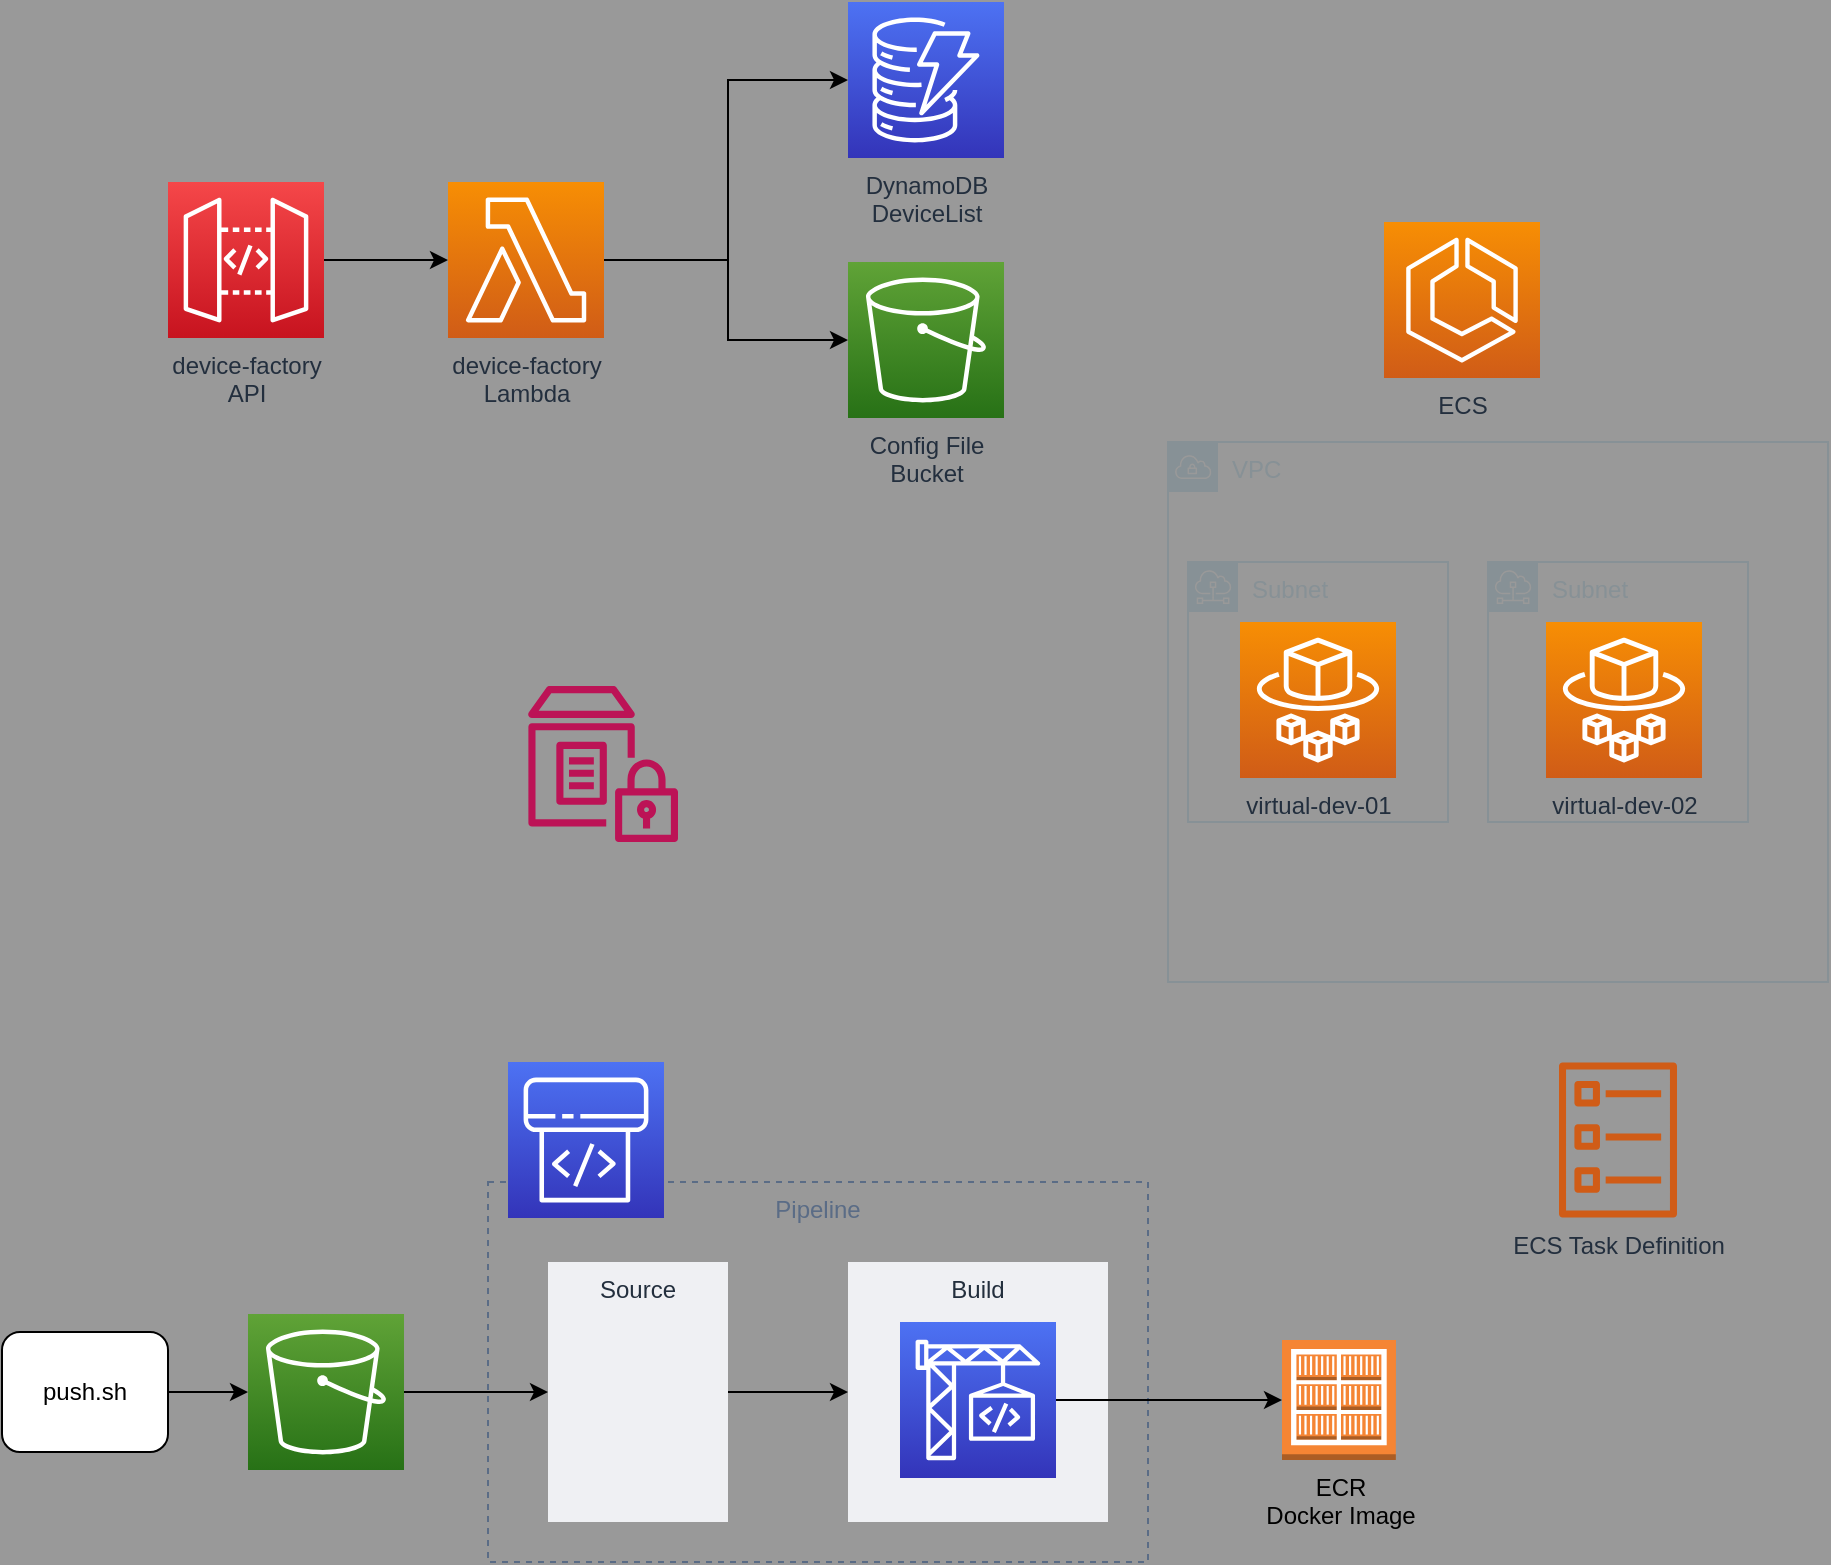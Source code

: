 <mxfile version="13.1.3">
    <diagram id="SIPYsMEcgEfMuw6Zi08A" name="Page-1">
        <mxGraphModel dx="1800" dy="1248" grid="0" gridSize="10" guides="1" tooltips="1" connect="1" arrows="1" fold="1" page="0" pageScale="1" pageWidth="827" pageHeight="1169" background="#999999" math="0" shadow="0">
            <root>
                <mxCell id="0"/>
                <mxCell id="1" parent="0"/>
                <mxCell id="uokQxdocaqR-3aB1skb4-27" value="Pipeline" style="fillColor=none;strokeColor=#5A6C86;dashed=1;verticalAlign=top;fontStyle=0;fontColor=#5A6C86;" parent="1" vertex="1">
                    <mxGeometry x="220" y="870" width="330" height="190" as="geometry"/>
                </mxCell>
                <mxCell id="uokQxdocaqR-3aB1skb4-30" value="Build" style="fillColor=#EFF0F3;strokeColor=none;dashed=0;verticalAlign=top;fontStyle=0;fontColor=#232F3D;" parent="1" vertex="1">
                    <mxGeometry x="400" y="910" width="130" height="130" as="geometry"/>
                </mxCell>
                <mxCell id="uokQxdocaqR-3aB1skb4-17" style="edgeStyle=orthogonalEdgeStyle;rounded=0;orthogonalLoop=1;jettySize=auto;html=1;" parent="1" source="uokQxdocaqR-3aB1skb4-2" target="uokQxdocaqR-3aB1skb4-13" edge="1">
                    <mxGeometry relative="1" as="geometry">
                        <Array as="points">
                            <mxPoint x="340" y="409"/>
                            <mxPoint x="340" y="319"/>
                        </Array>
                    </mxGeometry>
                </mxCell>
                <mxCell id="uokQxdocaqR-3aB1skb4-21" style="edgeStyle=orthogonalEdgeStyle;rounded=0;orthogonalLoop=1;jettySize=auto;html=1;" parent="1" source="uokQxdocaqR-3aB1skb4-2" target="uokQxdocaqR-3aB1skb4-20" edge="1">
                    <mxGeometry relative="1" as="geometry">
                        <Array as="points">
                            <mxPoint x="340" y="409"/>
                            <mxPoint x="340" y="449"/>
                        </Array>
                    </mxGeometry>
                </mxCell>
                <mxCell id="uokQxdocaqR-3aB1skb4-2" value="device-factory&lt;br&gt;Lambda" style="outlineConnect=0;fontColor=#232F3E;gradientColor=#F78E04;gradientDirection=north;fillColor=#D05C17;strokeColor=#ffffff;dashed=0;verticalLabelPosition=bottom;verticalAlign=top;align=center;html=1;fontSize=12;fontStyle=0;aspect=fixed;shape=mxgraph.aws4.resourceIcon;resIcon=mxgraph.aws4.lambda;" parent="1" vertex="1">
                    <mxGeometry x="200" y="370" width="78" height="78" as="geometry"/>
                </mxCell>
                <mxCell id="uokQxdocaqR-3aB1skb4-3" value="" style="outlineConnect=0;fontColor=#232F3E;gradientColor=#4D72F3;gradientDirection=north;fillColor=#3334B9;strokeColor=#ffffff;dashed=0;verticalLabelPosition=bottom;verticalAlign=top;align=center;html=1;fontSize=12;fontStyle=0;aspect=fixed;shape=mxgraph.aws4.resourceIcon;resIcon=mxgraph.aws4.codepipeline;" parent="1" vertex="1">
                    <mxGeometry x="230" y="810" width="78" height="78" as="geometry"/>
                </mxCell>
                <mxCell id="uokQxdocaqR-3aB1skb4-4" value="" style="outlineConnect=0;fontColor=#232F3E;gradientColor=none;fillColor=#BC1356;strokeColor=none;dashed=0;verticalLabelPosition=bottom;verticalAlign=top;align=center;html=1;fontSize=12;fontStyle=0;aspect=fixed;pointerEvents=1;shape=mxgraph.aws4.parameter_store;" parent="1" vertex="1">
                    <mxGeometry x="240" y="622" width="75" height="78" as="geometry"/>
                </mxCell>
                <mxCell id="uokQxdocaqR-3aB1skb4-5" value="VPC" style="outlineConnect=0;gradientColor=none;html=1;whiteSpace=wrap;fontSize=12;fontStyle=0;shape=mxgraph.aws4.group;grIcon=mxgraph.aws4.group_vpc;strokeColor=#879196;fillColor=none;verticalAlign=top;align=left;spacingLeft=30;fontColor=#879196;dashed=0;" parent="1" vertex="1">
                    <mxGeometry x="560" y="500" width="330" height="270" as="geometry"/>
                </mxCell>
                <mxCell id="uokQxdocaqR-3aB1skb4-6" value="Subnet" style="outlineConnect=0;gradientColor=none;html=1;whiteSpace=wrap;fontSize=12;fontStyle=0;shape=mxgraph.aws4.group;grIcon=mxgraph.aws4.group_subnet;strokeColor=#879196;fillColor=none;verticalAlign=top;align=left;spacingLeft=30;fontColor=#879196;dashed=0;" parent="1" vertex="1">
                    <mxGeometry x="570" y="560" width="130" height="130" as="geometry"/>
                </mxCell>
                <mxCell id="uokQxdocaqR-3aB1skb4-7" value="Subnet" style="outlineConnect=0;gradientColor=none;html=1;whiteSpace=wrap;fontSize=12;fontStyle=0;shape=mxgraph.aws4.group;grIcon=mxgraph.aws4.group_subnet;strokeColor=#879196;fillColor=none;verticalAlign=top;align=left;spacingLeft=30;fontColor=#879196;dashed=0;" parent="1" vertex="1">
                    <mxGeometry x="720" y="560" width="130" height="130" as="geometry"/>
                </mxCell>
                <mxCell id="uokQxdocaqR-3aB1skb4-8" value="virtual-dev-01" style="outlineConnect=0;fontColor=#232F3E;gradientColor=#F78E04;gradientDirection=north;fillColor=#D05C17;strokeColor=#ffffff;dashed=0;verticalLabelPosition=bottom;verticalAlign=top;align=center;html=1;fontSize=12;fontStyle=0;aspect=fixed;shape=mxgraph.aws4.resourceIcon;resIcon=mxgraph.aws4.fargate;" parent="1" vertex="1">
                    <mxGeometry x="596" y="590" width="78" height="78" as="geometry"/>
                </mxCell>
                <mxCell id="uokQxdocaqR-3aB1skb4-10" value="virtual-dev-02" style="outlineConnect=0;fontColor=#232F3E;gradientColor=#F78E04;gradientDirection=north;fillColor=#D05C17;strokeColor=#ffffff;dashed=0;verticalLabelPosition=bottom;verticalAlign=top;align=center;html=1;fontSize=12;fontStyle=0;aspect=fixed;shape=mxgraph.aws4.resourceIcon;resIcon=mxgraph.aws4.fargate;" parent="1" vertex="1">
                    <mxGeometry x="749" y="590" width="78" height="78" as="geometry"/>
                </mxCell>
                <mxCell id="uokQxdocaqR-3aB1skb4-11" value="ECR&lt;br&gt;Docker Image" style="outlineConnect=0;dashed=0;verticalLabelPosition=bottom;verticalAlign=top;align=center;html=1;shape=mxgraph.aws3.ecr_registry;fillColor=#F58534;gradientColor=none;" parent="1" vertex="1">
                    <mxGeometry x="617" y="949" width="57" height="60" as="geometry"/>
                </mxCell>
                <mxCell id="uokQxdocaqR-3aB1skb4-12" value="ECS" style="outlineConnect=0;fontColor=#232F3E;gradientColor=#F78E04;gradientDirection=north;fillColor=#D05C17;strokeColor=#ffffff;dashed=0;verticalLabelPosition=bottom;verticalAlign=top;align=center;html=1;fontSize=12;fontStyle=0;aspect=fixed;shape=mxgraph.aws4.resourceIcon;resIcon=mxgraph.aws4.ecs;" parent="1" vertex="1">
                    <mxGeometry x="668" y="390" width="78" height="78" as="geometry"/>
                </mxCell>
                <mxCell id="uokQxdocaqR-3aB1skb4-13" value="DynamoDB&lt;br&gt;DeviceList" style="outlineConnect=0;fontColor=#232F3E;gradientColor=#4D72F3;gradientDirection=north;fillColor=#3334B9;strokeColor=#ffffff;dashed=0;verticalLabelPosition=bottom;verticalAlign=top;align=center;html=1;fontSize=12;fontStyle=0;aspect=fixed;shape=mxgraph.aws4.resourceIcon;resIcon=mxgraph.aws4.dynamodb;" parent="1" vertex="1">
                    <mxGeometry x="400" y="280" width="78" height="78" as="geometry"/>
                </mxCell>
                <mxCell id="uokQxdocaqR-3aB1skb4-16" style="edgeStyle=orthogonalEdgeStyle;rounded=0;orthogonalLoop=1;jettySize=auto;html=1;" parent="1" source="uokQxdocaqR-3aB1skb4-15" target="uokQxdocaqR-3aB1skb4-2" edge="1">
                    <mxGeometry relative="1" as="geometry"/>
                </mxCell>
                <mxCell id="uokQxdocaqR-3aB1skb4-15" value="device-factory&lt;br&gt;API" style="outlineConnect=0;fontColor=#232F3E;gradientColor=#F54749;gradientDirection=north;fillColor=#C7131F;strokeColor=#ffffff;dashed=0;verticalLabelPosition=bottom;verticalAlign=top;align=center;html=1;fontSize=12;fontStyle=0;aspect=fixed;shape=mxgraph.aws4.resourceIcon;resIcon=mxgraph.aws4.api_gateway;" parent="1" vertex="1">
                    <mxGeometry x="60" y="370" width="78" height="78" as="geometry"/>
                </mxCell>
                <mxCell id="uokQxdocaqR-3aB1skb4-20" value="Config File &lt;br&gt;Bucket" style="outlineConnect=0;fontColor=#232F3E;gradientColor=#60A337;gradientDirection=north;fillColor=#277116;strokeColor=#ffffff;dashed=0;verticalLabelPosition=bottom;verticalAlign=top;align=center;html=1;fontSize=12;fontStyle=0;aspect=fixed;shape=mxgraph.aws4.resourceIcon;resIcon=mxgraph.aws4.s3;" parent="1" vertex="1">
                    <mxGeometry x="400" y="410" width="78" height="78" as="geometry"/>
                </mxCell>
                <mxCell id="uokQxdocaqR-3aB1skb4-32" style="edgeStyle=orthogonalEdgeStyle;rounded=0;orthogonalLoop=1;jettySize=auto;html=1;entryX=0;entryY=0.5;entryDx=0;entryDy=0;entryPerimeter=0;" parent="1" source="uokQxdocaqR-3aB1skb4-22" target="uokQxdocaqR-3aB1skb4-11" edge="1">
                    <mxGeometry relative="1" as="geometry"/>
                </mxCell>
                <mxCell id="uokQxdocaqR-3aB1skb4-22" value="" style="outlineConnect=0;fontColor=#232F3E;gradientColor=#4D72F3;gradientDirection=north;fillColor=#3334B9;strokeColor=#ffffff;dashed=0;verticalLabelPosition=bottom;verticalAlign=top;align=center;html=1;fontSize=12;fontStyle=0;aspect=fixed;shape=mxgraph.aws4.resourceIcon;resIcon=mxgraph.aws4.codebuild;" parent="1" vertex="1">
                    <mxGeometry x="426" y="940" width="78" height="78" as="geometry"/>
                </mxCell>
                <mxCell id="uokQxdocaqR-3aB1skb4-23" value="ECS Task Definition" style="outlineConnect=0;fontColor=#232F3E;gradientColor=none;fillColor=#D05C17;strokeColor=none;dashed=0;verticalLabelPosition=bottom;verticalAlign=top;align=center;html=1;fontSize=12;fontStyle=0;aspect=fixed;pointerEvents=1;shape=mxgraph.aws4.ecs_task;" parent="1" vertex="1">
                    <mxGeometry x="755.5" y="810" width="59" height="78" as="geometry"/>
                </mxCell>
                <mxCell id="uokQxdocaqR-3aB1skb4-35" style="edgeStyle=orthogonalEdgeStyle;rounded=0;orthogonalLoop=1;jettySize=auto;html=1;" parent="1" source="uokQxdocaqR-3aB1skb4-31" target="uokQxdocaqR-3aB1skb4-30" edge="1">
                    <mxGeometry relative="1" as="geometry"/>
                </mxCell>
                <mxCell id="uokQxdocaqR-3aB1skb4-31" value="Source" style="fillColor=#EFF0F3;strokeColor=none;dashed=0;verticalAlign=top;fontStyle=0;fontColor=#232F3D;" parent="1" vertex="1">
                    <mxGeometry x="250" y="910" width="90" height="130" as="geometry"/>
                </mxCell>
                <mxCell id="uokQxdocaqR-3aB1skb4-34" style="edgeStyle=orthogonalEdgeStyle;rounded=0;orthogonalLoop=1;jettySize=auto;html=1;" parent="1" source="uokQxdocaqR-3aB1skb4-33" target="uokQxdocaqR-3aB1skb4-31" edge="1">
                    <mxGeometry relative="1" as="geometry"/>
                </mxCell>
                <mxCell id="uokQxdocaqR-3aB1skb4-33" value="" style="outlineConnect=0;fontColor=#232F3E;gradientColor=#60A337;gradientDirection=north;fillColor=#277116;strokeColor=#ffffff;dashed=0;verticalLabelPosition=bottom;verticalAlign=top;align=center;html=1;fontSize=12;fontStyle=0;aspect=fixed;shape=mxgraph.aws4.resourceIcon;resIcon=mxgraph.aws4.s3;" parent="1" vertex="1">
                    <mxGeometry x="100" y="936" width="78" height="78" as="geometry"/>
                </mxCell>
                <mxCell id="5" value="" style="edgeStyle=orthogonalEdgeStyle;rounded=0;orthogonalLoop=1;jettySize=auto;html=1;" edge="1" parent="1" source="2" target="uokQxdocaqR-3aB1skb4-33">
                    <mxGeometry relative="1" as="geometry">
                        <mxPoint x="70" y="979" as="targetPoint"/>
                    </mxGeometry>
                </mxCell>
                <mxCell id="2" value="push.sh" style="rounded=1;whiteSpace=wrap;html=1;" vertex="1" parent="1">
                    <mxGeometry x="-23" y="945" width="83" height="60" as="geometry"/>
                </mxCell>
            </root>
        </mxGraphModel>
    </diagram>
</mxfile>